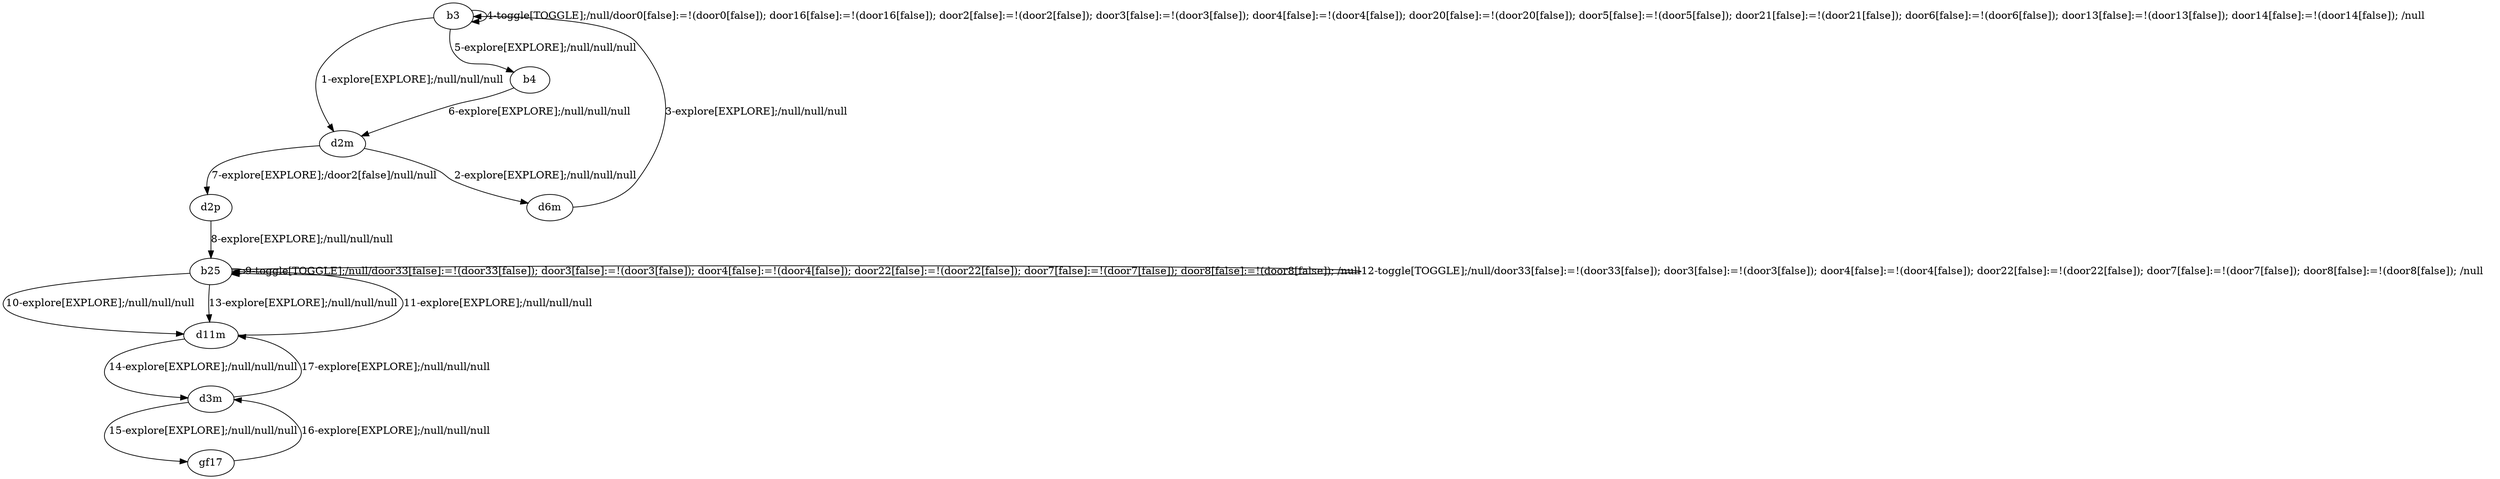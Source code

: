 # Total number of goals covered by this test: 2
# gf17 --> d3m
# d3m --> gf17

digraph g {
"b3" -> "d2m" [label = "1-explore[EXPLORE];/null/null/null"];
"d2m" -> "d6m" [label = "2-explore[EXPLORE];/null/null/null"];
"d6m" -> "b3" [label = "3-explore[EXPLORE];/null/null/null"];
"b3" -> "b3" [label = "4-toggle[TOGGLE];/null/door0[false]:=!(door0[false]); door16[false]:=!(door16[false]); door2[false]:=!(door2[false]); door3[false]:=!(door3[false]); door4[false]:=!(door4[false]); door20[false]:=!(door20[false]); door5[false]:=!(door5[false]); door21[false]:=!(door21[false]); door6[false]:=!(door6[false]); door13[false]:=!(door13[false]); door14[false]:=!(door14[false]); /null"];
"b3" -> "b4" [label = "5-explore[EXPLORE];/null/null/null"];
"b4" -> "d2m" [label = "6-explore[EXPLORE];/null/null/null"];
"d2m" -> "d2p" [label = "7-explore[EXPLORE];/door2[false]/null/null"];
"d2p" -> "b25" [label = "8-explore[EXPLORE];/null/null/null"];
"b25" -> "b25" [label = "9-toggle[TOGGLE];/null/door33[false]:=!(door33[false]); door3[false]:=!(door3[false]); door4[false]:=!(door4[false]); door22[false]:=!(door22[false]); door7[false]:=!(door7[false]); door8[false]:=!(door8[false]); /null"];
"b25" -> "d11m" [label = "10-explore[EXPLORE];/null/null/null"];
"d11m" -> "b25" [label = "11-explore[EXPLORE];/null/null/null"];
"b25" -> "b25" [label = "12-toggle[TOGGLE];/null/door33[false]:=!(door33[false]); door3[false]:=!(door3[false]); door4[false]:=!(door4[false]); door22[false]:=!(door22[false]); door7[false]:=!(door7[false]); door8[false]:=!(door8[false]); /null"];
"b25" -> "d11m" [label = "13-explore[EXPLORE];/null/null/null"];
"d11m" -> "d3m" [label = "14-explore[EXPLORE];/null/null/null"];
"d3m" -> "gf17" [label = "15-explore[EXPLORE];/null/null/null"];
"gf17" -> "d3m" [label = "16-explore[EXPLORE];/null/null/null"];
"d3m" -> "d11m" [label = "17-explore[EXPLORE];/null/null/null"];
}